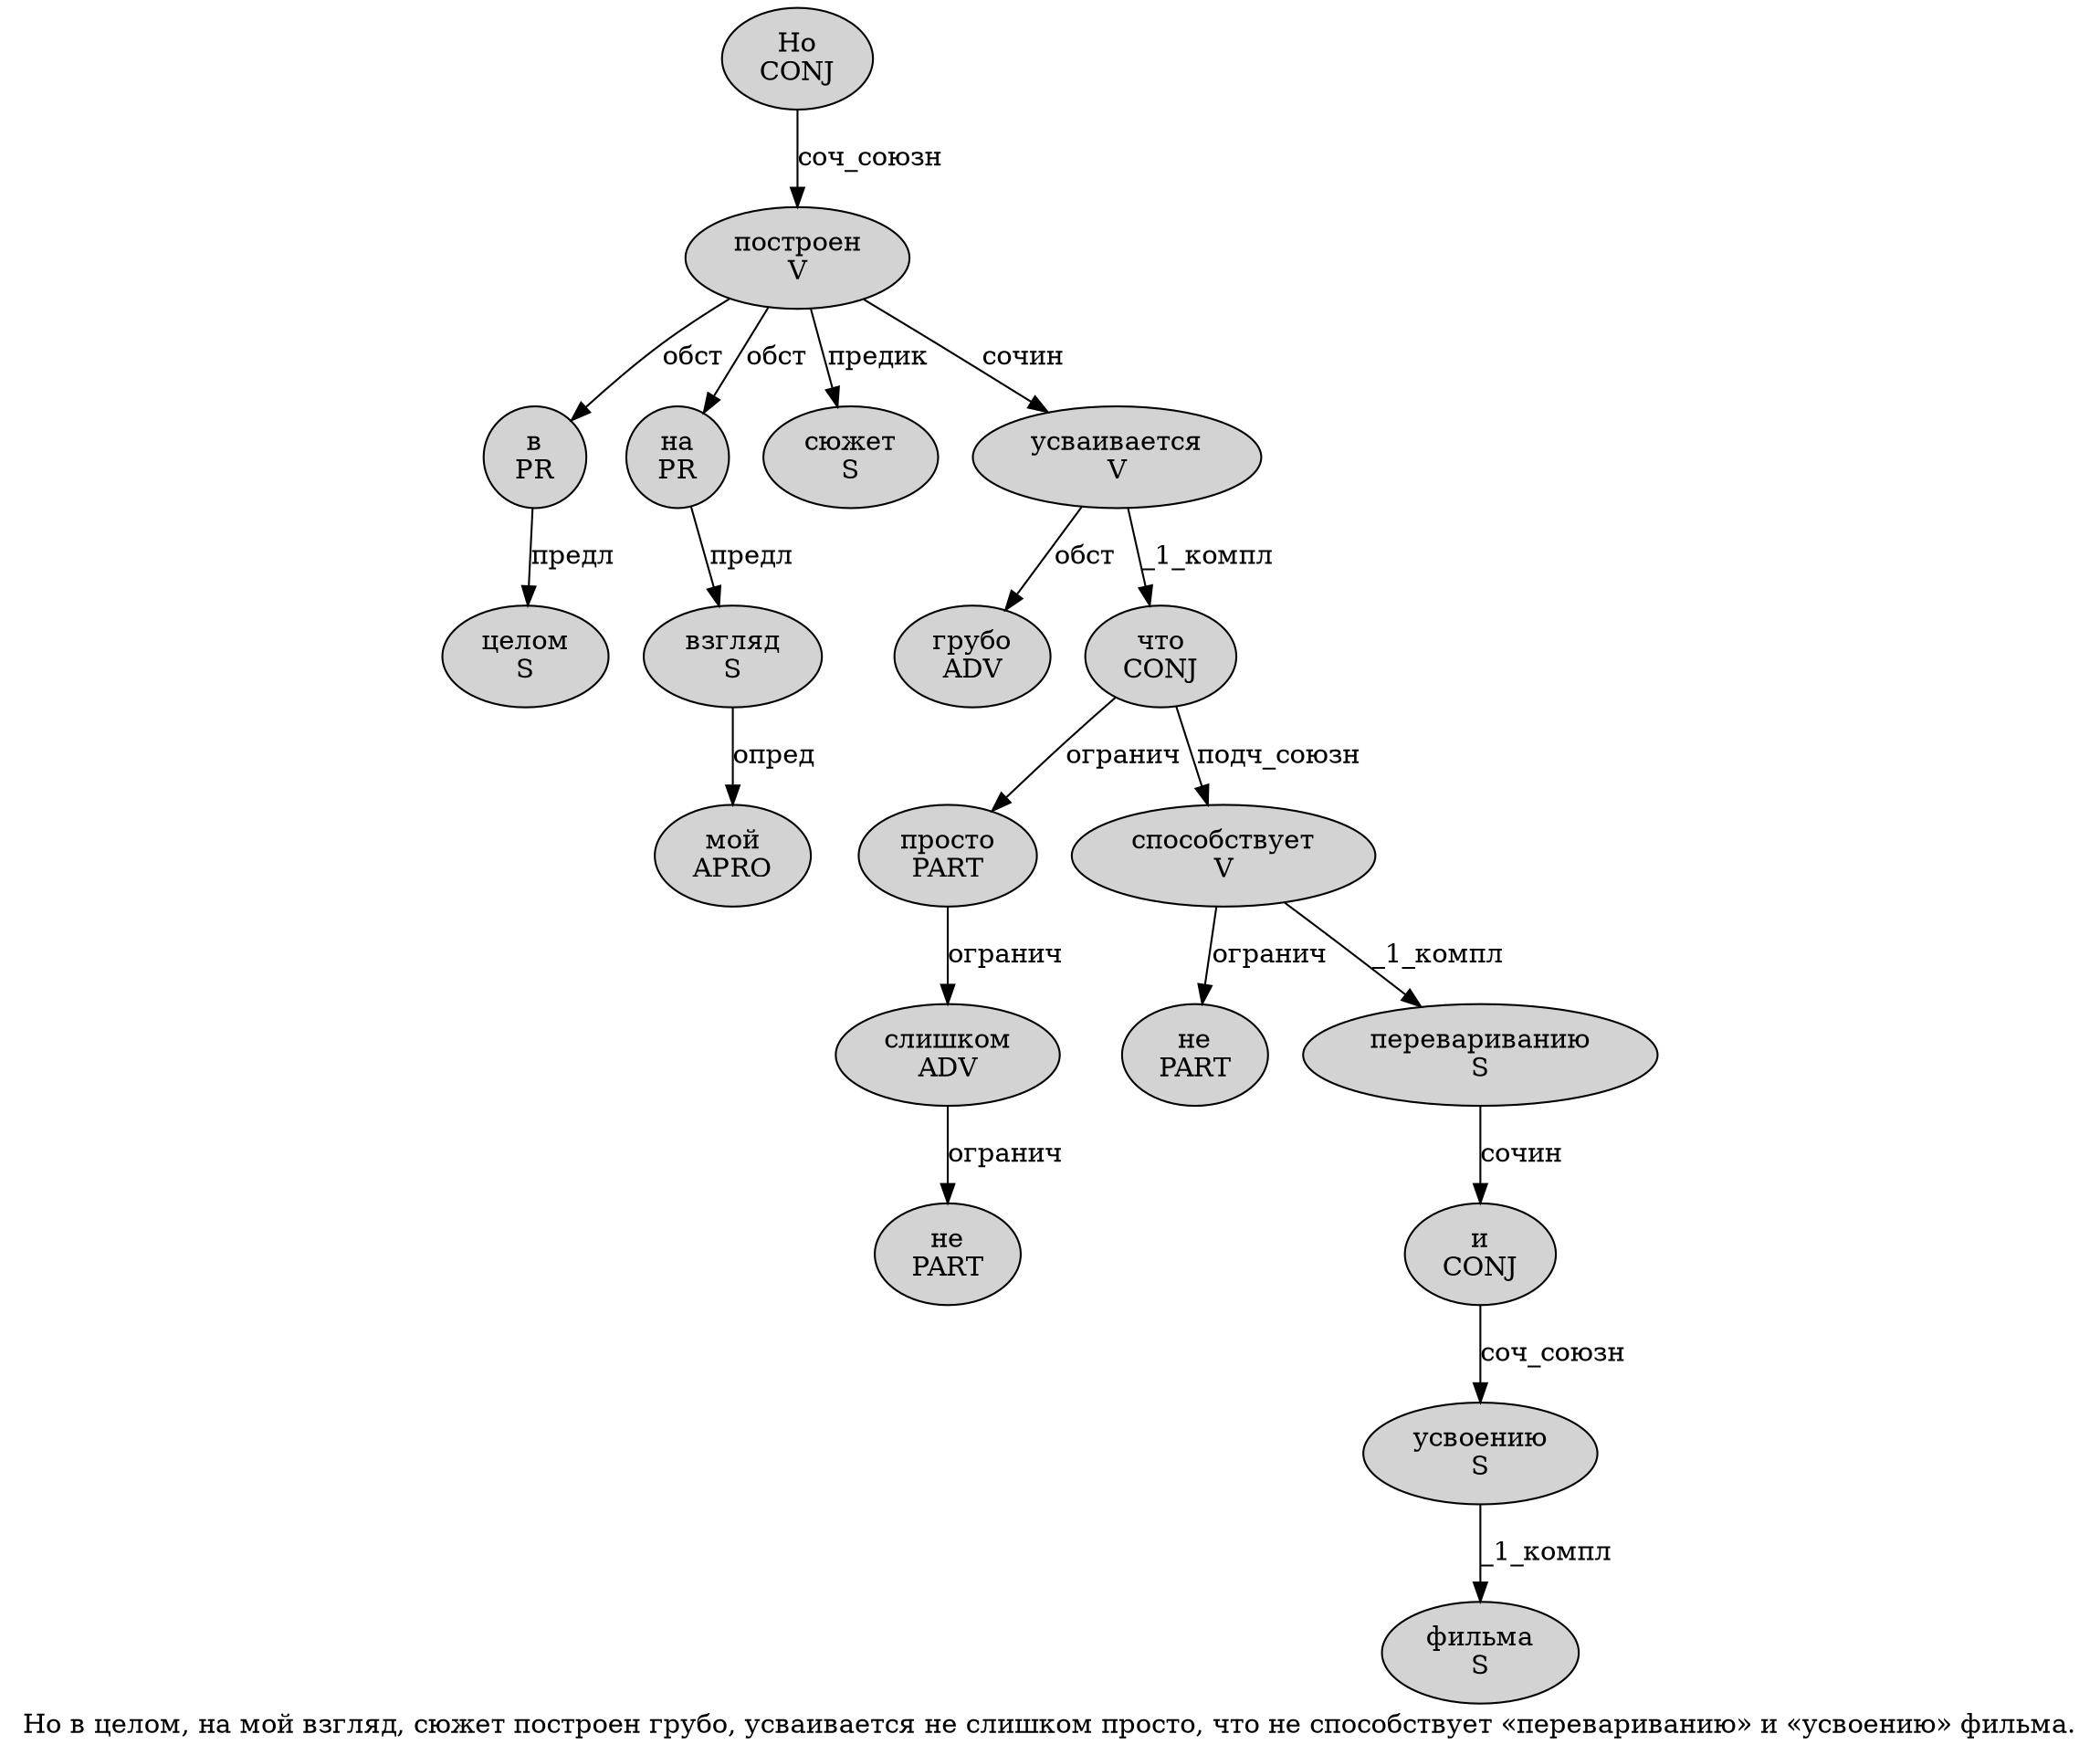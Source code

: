 digraph SENTENCE_2282 {
	graph [label="Но в целом, на мой взгляд, сюжет построен грубо, усваивается не слишком просто, что не способствует «перевариванию» и «усвоению» фильма."]
	node [style=filled]
		0 [label="Но
CONJ" color="" fillcolor=lightgray penwidth=1 shape=ellipse]
		1 [label="в
PR" color="" fillcolor=lightgray penwidth=1 shape=ellipse]
		2 [label="целом
S" color="" fillcolor=lightgray penwidth=1 shape=ellipse]
		4 [label="на
PR" color="" fillcolor=lightgray penwidth=1 shape=ellipse]
		5 [label="мой
APRO" color="" fillcolor=lightgray penwidth=1 shape=ellipse]
		6 [label="взгляд
S" color="" fillcolor=lightgray penwidth=1 shape=ellipse]
		8 [label="сюжет
S" color="" fillcolor=lightgray penwidth=1 shape=ellipse]
		9 [label="построен
V" color="" fillcolor=lightgray penwidth=1 shape=ellipse]
		10 [label="грубо
ADV" color="" fillcolor=lightgray penwidth=1 shape=ellipse]
		12 [label="усваивается
V" color="" fillcolor=lightgray penwidth=1 shape=ellipse]
		13 [label="не
PART" color="" fillcolor=lightgray penwidth=1 shape=ellipse]
		14 [label="слишком
ADV" color="" fillcolor=lightgray penwidth=1 shape=ellipse]
		15 [label="просто
PART" color="" fillcolor=lightgray penwidth=1 shape=ellipse]
		17 [label="что
CONJ" color="" fillcolor=lightgray penwidth=1 shape=ellipse]
		18 [label="не
PART" color="" fillcolor=lightgray penwidth=1 shape=ellipse]
		19 [label="способствует
V" color="" fillcolor=lightgray penwidth=1 shape=ellipse]
		21 [label="перевариванию
S" color="" fillcolor=lightgray penwidth=1 shape=ellipse]
		23 [label="и
CONJ" color="" fillcolor=lightgray penwidth=1 shape=ellipse]
		25 [label="усвоению
S" color="" fillcolor=lightgray penwidth=1 shape=ellipse]
		27 [label="фильма
S" color="" fillcolor=lightgray penwidth=1 shape=ellipse]
			15 -> 14 [label="огранич"]
			9 -> 1 [label="обст"]
			9 -> 4 [label="обст"]
			9 -> 8 [label="предик"]
			9 -> 12 [label="сочин"]
			6 -> 5 [label="опред"]
			1 -> 2 [label="предл"]
			25 -> 27 [label="_1_компл"]
			12 -> 10 [label="обст"]
			12 -> 17 [label="_1_компл"]
			17 -> 15 [label="огранич"]
			17 -> 19 [label="подч_союзн"]
			14 -> 13 [label="огранич"]
			19 -> 18 [label="огранич"]
			19 -> 21 [label="_1_компл"]
			0 -> 9 [label="соч_союзн"]
			21 -> 23 [label="сочин"]
			4 -> 6 [label="предл"]
			23 -> 25 [label="соч_союзн"]
}
